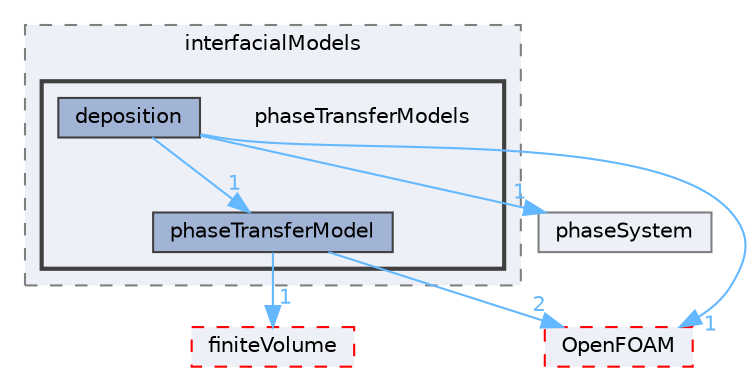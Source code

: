 digraph "src/phaseSystemModels/reactingEuler/multiphaseSystem/interfacialModels/phaseTransferModels"
{
 // LATEX_PDF_SIZE
  bgcolor="transparent";
  edge [fontname=Helvetica,fontsize=10,labelfontname=Helvetica,labelfontsize=10];
  node [fontname=Helvetica,fontsize=10,shape=box,height=0.2,width=0.4];
  compound=true
  subgraph clusterdir_ac9b567ee06e9b41f0fd1a36001841c5 {
    graph [ bgcolor="#edf0f7", pencolor="grey50", label="interfacialModels", fontname=Helvetica,fontsize=10 style="filled,dashed", URL="dir_ac9b567ee06e9b41f0fd1a36001841c5.html",tooltip=""]
  subgraph clusterdir_9aae34e1ba0cd32b53ec3b316692381f {
    graph [ bgcolor="#edf0f7", pencolor="grey25", label="", fontname=Helvetica,fontsize=10 style="filled,bold", URL="dir_9aae34e1ba0cd32b53ec3b316692381f.html",tooltip=""]
    dir_9aae34e1ba0cd32b53ec3b316692381f [shape=plaintext, label="phaseTransferModels"];
  dir_8e9a90afb7f6ab1217cd88cc3077e167 [label="deposition", fillcolor="#a2b4d6", color="grey25", style="filled", URL="dir_8e9a90afb7f6ab1217cd88cc3077e167.html",tooltip=""];
  dir_8014c490544d1b6cf364c5072d4a6985 [label="phaseTransferModel", fillcolor="#a2b4d6", color="grey25", style="filled", URL="dir_8014c490544d1b6cf364c5072d4a6985.html",tooltip=""];
  }
  }
  dir_9bd15774b555cf7259a6fa18f99fe99b [label="finiteVolume", fillcolor="#edf0f7", color="red", style="filled,dashed", URL="dir_9bd15774b555cf7259a6fa18f99fe99b.html",tooltip=""];
  dir_dfe19b54a98af0254be9d6c989217747 [label="phaseSystem", fillcolor="#edf0f7", color="grey50", style="filled", URL="dir_dfe19b54a98af0254be9d6c989217747.html",tooltip=""];
  dir_c5473ff19b20e6ec4dfe5c310b3778a8 [label="OpenFOAM", fillcolor="#edf0f7", color="red", style="filled,dashed", URL="dir_c5473ff19b20e6ec4dfe5c310b3778a8.html",tooltip=""];
  dir_8e9a90afb7f6ab1217cd88cc3077e167->dir_8014c490544d1b6cf364c5072d4a6985 [headlabel="1", labeldistance=1.5 headhref="dir_000847_002910.html" href="dir_000847_002910.html" color="steelblue1" fontcolor="steelblue1"];
  dir_8e9a90afb7f6ab1217cd88cc3077e167->dir_c5473ff19b20e6ec4dfe5c310b3778a8 [headlabel="1", labeldistance=1.5 headhref="dir_000847_002695.html" href="dir_000847_002695.html" color="steelblue1" fontcolor="steelblue1"];
  dir_8e9a90afb7f6ab1217cd88cc3077e167->dir_dfe19b54a98af0254be9d6c989217747 [headlabel="1", labeldistance=1.5 headhref="dir_000847_002906.html" href="dir_000847_002906.html" color="steelblue1" fontcolor="steelblue1"];
  dir_8014c490544d1b6cf364c5072d4a6985->dir_9bd15774b555cf7259a6fa18f99fe99b [headlabel="1", labeldistance=1.5 headhref="dir_002910_001387.html" href="dir_002910_001387.html" color="steelblue1" fontcolor="steelblue1"];
  dir_8014c490544d1b6cf364c5072d4a6985->dir_c5473ff19b20e6ec4dfe5c310b3778a8 [headlabel="2", labeldistance=1.5 headhref="dir_002910_002695.html" href="dir_002910_002695.html" color="steelblue1" fontcolor="steelblue1"];
}
